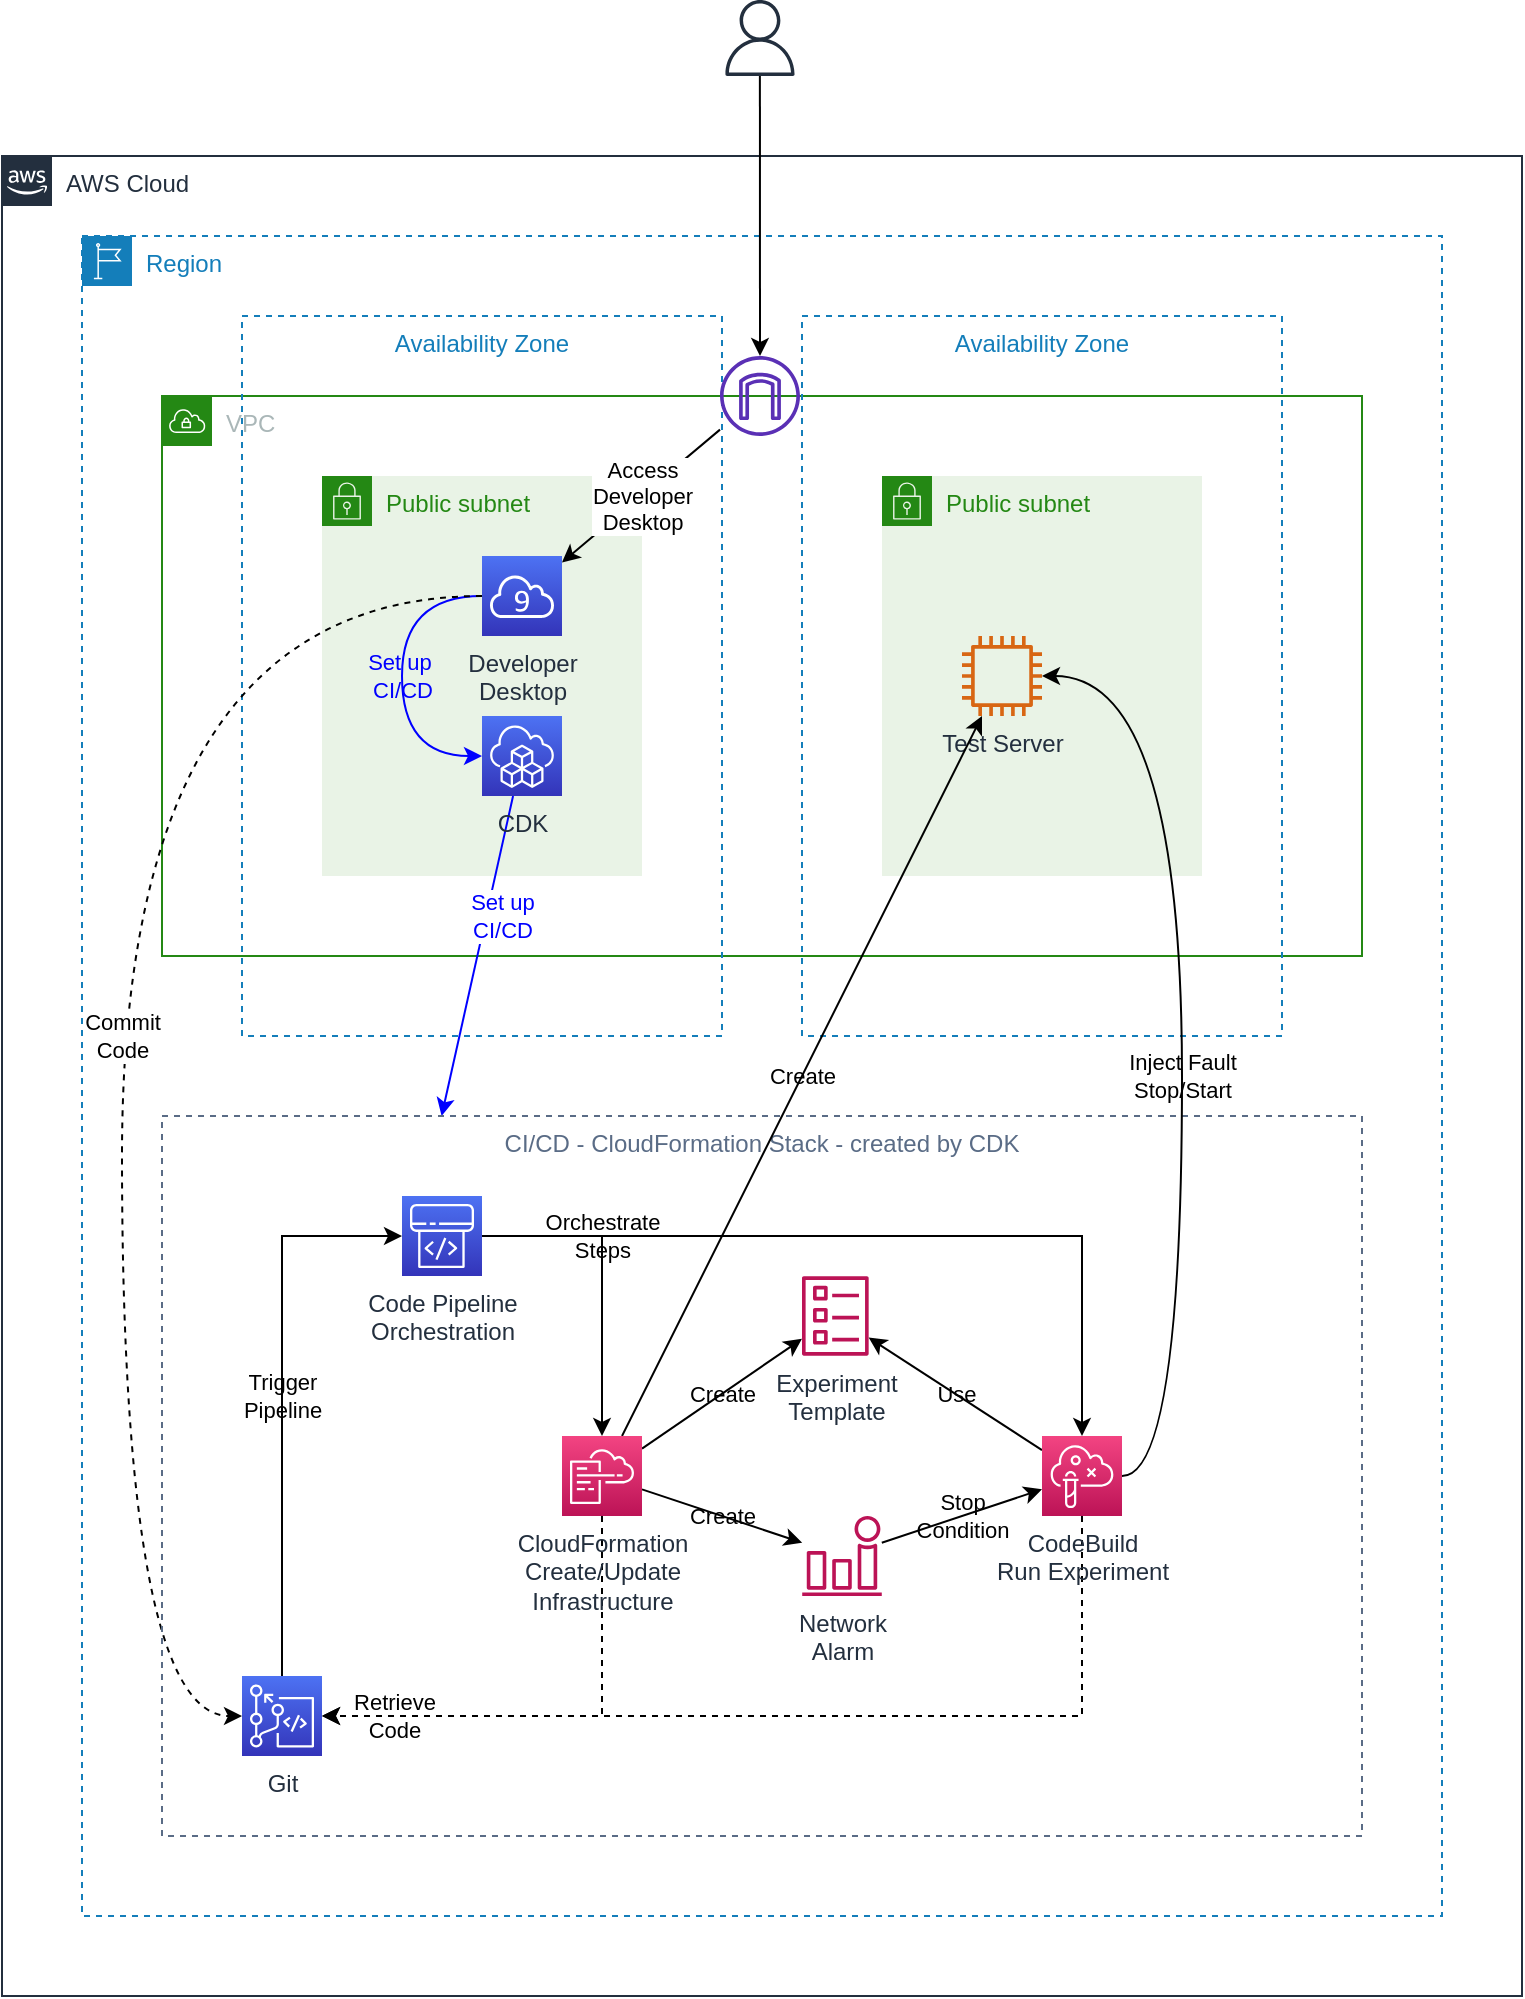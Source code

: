 <mxfile version="14.6.13" type="device"><diagram id="-xoFR7a4HKE300b-0tRi" name="Page-1"><mxGraphModel dx="946" dy="680" grid="1" gridSize="10" guides="1" tooltips="1" connect="1" arrows="1" fold="1" page="1" pageScale="1" pageWidth="850" pageHeight="1100" math="0" shadow="0"><root><mxCell id="0"/><mxCell id="1" parent="0"/><mxCell id="9P1diAjYhTQcRiJ22vYs-1" value="AWS Cloud" style="points=[[0,0],[0.25,0],[0.5,0],[0.75,0],[1,0],[1,0.25],[1,0.5],[1,0.75],[1,1],[0.75,1],[0.5,1],[0.25,1],[0,1],[0,0.75],[0,0.5],[0,0.25]];outlineConnect=0;gradientColor=none;html=1;whiteSpace=wrap;fontSize=12;fontStyle=0;shape=mxgraph.aws4.group;grIcon=mxgraph.aws4.group_aws_cloud_alt;strokeColor=#232F3E;fillColor=none;verticalAlign=top;align=left;spacingLeft=30;fontColor=#232F3E;dashed=0;" parent="1" vertex="1"><mxGeometry x="80" y="80" width="760" height="920" as="geometry"/></mxCell><mxCell id="9P1diAjYhTQcRiJ22vYs-2" value="Region" style="points=[[0,0],[0.25,0],[0.5,0],[0.75,0],[1,0],[1,0.25],[1,0.5],[1,0.75],[1,1],[0.75,1],[0.5,1],[0.25,1],[0,1],[0,0.75],[0,0.5],[0,0.25]];outlineConnect=0;gradientColor=none;html=1;whiteSpace=wrap;fontSize=12;fontStyle=0;shape=mxgraph.aws4.group;grIcon=mxgraph.aws4.group_region;strokeColor=#147EBA;fillColor=none;verticalAlign=top;align=left;spacingLeft=30;fontColor=#147EBA;dashed=1;" parent="1" vertex="1"><mxGeometry x="120" y="120" width="680" height="840" as="geometry"/></mxCell><mxCell id="9P1diAjYhTQcRiJ22vYs-12" value="VPC" style="points=[[0,0],[0.25,0],[0.5,0],[0.75,0],[1,0],[1,0.25],[1,0.5],[1,0.75],[1,1],[0.75,1],[0.5,1],[0.25,1],[0,1],[0,0.75],[0,0.5],[0,0.25]];outlineConnect=0;gradientColor=none;html=1;whiteSpace=wrap;fontSize=12;fontStyle=0;shape=mxgraph.aws4.group;grIcon=mxgraph.aws4.group_vpc;strokeColor=#248814;fillColor=none;verticalAlign=top;align=left;spacingLeft=30;fontColor=#AAB7B8;dashed=0;" parent="1" vertex="1"><mxGeometry x="160" y="200" width="600" height="280" as="geometry"/></mxCell><mxCell id="9P1diAjYhTQcRiJ22vYs-3" value="Availability Zone" style="fillColor=none;strokeColor=#147EBA;dashed=1;verticalAlign=top;fontStyle=0;fontColor=#147EBA;" parent="1" vertex="1"><mxGeometry x="200" y="160" width="240" height="360" as="geometry"/></mxCell><mxCell id="9P1diAjYhTQcRiJ22vYs-4" value="Availability Zone" style="fillColor=none;strokeColor=#147EBA;dashed=1;verticalAlign=top;fontStyle=0;fontColor=#147EBA;" parent="1" vertex="1"><mxGeometry x="480" y="160" width="240" height="360" as="geometry"/></mxCell><mxCell id="9P1diAjYhTQcRiJ22vYs-6" value="Public subnet" style="points=[[0,0],[0.25,0],[0.5,0],[0.75,0],[1,0],[1,0.25],[1,0.5],[1,0.75],[1,1],[0.75,1],[0.5,1],[0.25,1],[0,1],[0,0.75],[0,0.5],[0,0.25]];outlineConnect=0;gradientColor=none;html=1;whiteSpace=wrap;fontSize=12;fontStyle=0;shape=mxgraph.aws4.group;grIcon=mxgraph.aws4.group_security_group;grStroke=0;strokeColor=#248814;fillColor=#E9F3E6;verticalAlign=top;align=left;spacingLeft=30;fontColor=#248814;dashed=0;" parent="1" vertex="1"><mxGeometry x="240" y="240" width="160" height="200" as="geometry"/></mxCell><mxCell id="9P1diAjYhTQcRiJ22vYs-10" value="Public subnet" style="points=[[0,0],[0.25,0],[0.5,0],[0.75,0],[1,0],[1,0.25],[1,0.5],[1,0.75],[1,1],[0.75,1],[0.5,1],[0.25,1],[0,1],[0,0.75],[0,0.5],[0,0.25]];outlineConnect=0;gradientColor=none;html=1;whiteSpace=wrap;fontSize=12;fontStyle=0;shape=mxgraph.aws4.group;grIcon=mxgraph.aws4.group_security_group;grStroke=0;strokeColor=#248814;fillColor=#E9F3E6;verticalAlign=top;align=left;spacingLeft=30;fontColor=#248814;dashed=0;" parent="1" vertex="1"><mxGeometry x="520" y="240" width="160" height="200" as="geometry"/></mxCell><mxCell id="9P1diAjYhTQcRiJ22vYs-9" value="Test Server" style="outlineConnect=0;fontColor=#232F3E;gradientColor=none;fillColor=#D86613;strokeColor=none;dashed=0;verticalLabelPosition=bottom;verticalAlign=top;align=center;html=1;fontSize=12;fontStyle=0;aspect=fixed;pointerEvents=1;shape=mxgraph.aws4.instance2;" parent="1" vertex="1"><mxGeometry x="560" y="320" width="40" height="40" as="geometry"/></mxCell><mxCell id="nNg1z3e8vh-qsfAf0z2k-4" value="Access&lt;br&gt;Developer&lt;br&gt;Desktop" style="rounded=0;orthogonalLoop=1;jettySize=auto;html=1;" edge="1" parent="1" source="9P1diAjYhTQcRiJ22vYs-11" target="nNg1z3e8vh-qsfAf0z2k-3"><mxGeometry relative="1" as="geometry"/></mxCell><mxCell id="9P1diAjYhTQcRiJ22vYs-11" value="" style="outlineConnect=0;fontColor=#232F3E;gradientColor=none;fillColor=#5A30B5;strokeColor=none;dashed=0;verticalLabelPosition=bottom;verticalAlign=top;align=center;html=1;fontSize=12;fontStyle=0;aspect=fixed;pointerEvents=1;shape=mxgraph.aws4.internet_gateway;" parent="1" vertex="1"><mxGeometry x="439" y="180" width="40" height="40" as="geometry"/></mxCell><mxCell id="9P1diAjYhTQcRiJ22vYs-19" style="edgeStyle=orthogonalEdgeStyle;curved=1;rounded=0;orthogonalLoop=1;jettySize=auto;html=1;" parent="1" source="9P1diAjYhTQcRiJ22vYs-18" target="9P1diAjYhTQcRiJ22vYs-11" edge="1"><mxGeometry relative="1" as="geometry"/></mxCell><mxCell id="9P1diAjYhTQcRiJ22vYs-18" value="" style="outlineConnect=0;fontColor=#232F3E;gradientColor=none;fillColor=#232F3E;strokeColor=none;dashed=0;verticalLabelPosition=bottom;verticalAlign=top;align=center;html=1;fontSize=12;fontStyle=0;aspect=fixed;pointerEvents=1;shape=mxgraph.aws4.user;" parent="1" vertex="1"><mxGeometry x="440" y="2" width="38" height="38" as="geometry"/></mxCell><mxCell id="nNg1z3e8vh-qsfAf0z2k-15" value="Set up&lt;br&gt;CI/CD" style="edgeStyle=none;rounded=0;orthogonalLoop=1;jettySize=auto;html=1;entryX=0.233;entryY=0;entryDx=0;entryDy=0;entryPerimeter=0;strokeColor=#0000FF;fontColor=#0000FF;" edge="1" parent="1" source="nNg1z3e8vh-qsfAf0z2k-2" target="nNg1z3e8vh-qsfAf0z2k-7"><mxGeometry x="-0.271" y="8" relative="1" as="geometry"><mxPoint as="offset"/></mxGeometry></mxCell><mxCell id="nNg1z3e8vh-qsfAf0z2k-2" value="CDK" style="points=[[0,0,0],[0.25,0,0],[0.5,0,0],[0.75,0,0],[1,0,0],[0,1,0],[0.25,1,0],[0.5,1,0],[0.75,1,0],[1,1,0],[0,0.25,0],[0,0.5,0],[0,0.75,0],[1,0.25,0],[1,0.5,0],[1,0.75,0]];outlineConnect=0;fontColor=#232F3E;gradientColor=#4D72F3;gradientDirection=north;fillColor=#3334B9;strokeColor=#ffffff;dashed=0;verticalLabelPosition=bottom;verticalAlign=top;align=center;html=1;fontSize=12;fontStyle=0;aspect=fixed;shape=mxgraph.aws4.resourceIcon;resIcon=mxgraph.aws4.cloud_development_kit;" vertex="1" parent="1"><mxGeometry x="320" y="360" width="40" height="40" as="geometry"/></mxCell><mxCell id="nNg1z3e8vh-qsfAf0z2k-5" value="Set up&amp;nbsp;&lt;br&gt;CI/CD" style="edgeStyle=orthogonalEdgeStyle;rounded=0;orthogonalLoop=1;jettySize=auto;html=1;curved=1;labelBackgroundColor=none;strokeColor=#0000FF;fontColor=#0000FF;" edge="1" parent="1" source="nNg1z3e8vh-qsfAf0z2k-3" target="nNg1z3e8vh-qsfAf0z2k-2"><mxGeometry relative="1" as="geometry"><Array as="points"><mxPoint x="280" y="300"/><mxPoint x="280" y="380"/></Array></mxGeometry></mxCell><mxCell id="nNg1z3e8vh-qsfAf0z2k-17" value="Commit&lt;br&gt;Code" style="edgeStyle=orthogonalEdgeStyle;curved=1;rounded=0;orthogonalLoop=1;jettySize=auto;html=1;entryX=0;entryY=0.5;entryDx=0;entryDy=0;entryPerimeter=0;dashed=1;" edge="1" parent="1" source="nNg1z3e8vh-qsfAf0z2k-3" target="nNg1z3e8vh-qsfAf0z2k-9"><mxGeometry relative="1" as="geometry"><Array as="points"><mxPoint x="140" y="300"/><mxPoint x="140" y="860"/></Array></mxGeometry></mxCell><mxCell id="nNg1z3e8vh-qsfAf0z2k-3" value="Developer&lt;br&gt;Desktop" style="points=[[0,0,0],[0.25,0,0],[0.5,0,0],[0.75,0,0],[1,0,0],[0,1,0],[0.25,1,0],[0.5,1,0],[0.75,1,0],[1,1,0],[0,0.25,0],[0,0.5,0],[0,0.75,0],[1,0.25,0],[1,0.5,0],[1,0.75,0]];outlineConnect=0;fontColor=#232F3E;gradientColor=#4D72F3;gradientDirection=north;fillColor=#3334B9;strokeColor=#ffffff;dashed=0;verticalLabelPosition=bottom;verticalAlign=top;align=center;html=1;fontSize=12;fontStyle=0;aspect=fixed;shape=mxgraph.aws4.resourceIcon;resIcon=mxgraph.aws4.cloud9;" vertex="1" parent="1"><mxGeometry x="320" y="280" width="40" height="40" as="geometry"/></mxCell><mxCell id="nNg1z3e8vh-qsfAf0z2k-7" value="CI/CD - CloudFormation Stack - created by CDK" style="fillColor=none;strokeColor=#5A6C86;dashed=1;verticalAlign=top;fontStyle=0;fontColor=#5A6C86;" vertex="1" parent="1"><mxGeometry x="160" y="560" width="600" height="360" as="geometry"/></mxCell><mxCell id="nNg1z3e8vh-qsfAf0z2k-19" style="edgeStyle=orthogonalEdgeStyle;rounded=0;orthogonalLoop=1;jettySize=auto;html=1;labelBackgroundColor=none;fontColor=#000000;strokeColor=#000000;" edge="1" parent="1" source="nNg1z3e8vh-qsfAf0z2k-6" target="nNg1z3e8vh-qsfAf0z2k-10"><mxGeometry relative="1" as="geometry"/></mxCell><mxCell id="nNg1z3e8vh-qsfAf0z2k-23" value="Orchestrate&lt;br&gt;Steps" style="edgeStyle=orthogonalEdgeStyle;rounded=0;orthogonalLoop=1;jettySize=auto;html=1;labelBackgroundColor=none;fontColor=#000000;strokeColor=#000000;" edge="1" parent="1" source="nNg1z3e8vh-qsfAf0z2k-6" target="nNg1z3e8vh-qsfAf0z2k-22"><mxGeometry x="-0.7" relative="1" as="geometry"><mxPoint as="offset"/></mxGeometry></mxCell><mxCell id="nNg1z3e8vh-qsfAf0z2k-6" value="Code Pipeline&lt;br&gt;Orchestration" style="points=[[0,0,0],[0.25,0,0],[0.5,0,0],[0.75,0,0],[1,0,0],[0,1,0],[0.25,1,0],[0.5,1,0],[0.75,1,0],[1,1,0],[0,0.25,0],[0,0.5,0],[0,0.75,0],[1,0.25,0],[1,0.5,0],[1,0.75,0]];outlineConnect=0;fontColor=#232F3E;gradientColor=#4D72F3;gradientDirection=north;fillColor=#3334B9;strokeColor=#ffffff;dashed=0;verticalLabelPosition=bottom;verticalAlign=top;align=center;html=1;fontSize=12;fontStyle=0;aspect=fixed;shape=mxgraph.aws4.resourceIcon;resIcon=mxgraph.aws4.codepipeline;" vertex="1" parent="1"><mxGeometry x="280" y="600" width="40" height="40" as="geometry"/></mxCell><mxCell id="nNg1z3e8vh-qsfAf0z2k-18" value="Trigger&lt;br&gt;Pipeline" style="edgeStyle=orthogonalEdgeStyle;rounded=0;orthogonalLoop=1;jettySize=auto;html=1;entryX=0;entryY=0.5;entryDx=0;entryDy=0;entryPerimeter=0;labelBackgroundColor=none;" edge="1" parent="1" source="nNg1z3e8vh-qsfAf0z2k-9" target="nNg1z3e8vh-qsfAf0z2k-6"><mxGeometry relative="1" as="geometry"><Array as="points"><mxPoint x="220" y="620"/></Array></mxGeometry></mxCell><mxCell id="nNg1z3e8vh-qsfAf0z2k-9" value="Git" style="points=[[0,0,0],[0.25,0,0],[0.5,0,0],[0.75,0,0],[1,0,0],[0,1,0],[0.25,1,0],[0.5,1,0],[0.75,1,0],[1,1,0],[0,0.25,0],[0,0.5,0],[0,0.75,0],[1,0.25,0],[1,0.5,0],[1,0.75,0]];outlineConnect=0;fontColor=#232F3E;gradientColor=#4D72F3;gradientDirection=north;fillColor=#3334B9;strokeColor=#ffffff;dashed=0;verticalLabelPosition=bottom;verticalAlign=top;align=center;html=1;fontSize=12;fontStyle=0;aspect=fixed;shape=mxgraph.aws4.resourceIcon;resIcon=mxgraph.aws4.codecommit;" vertex="1" parent="1"><mxGeometry x="200" y="840" width="40" height="40" as="geometry"/></mxCell><mxCell id="nNg1z3e8vh-qsfAf0z2k-20" value="Retrieve&lt;br&gt;Code" style="edgeStyle=orthogonalEdgeStyle;rounded=0;orthogonalLoop=1;jettySize=auto;html=1;entryX=1;entryY=0.5;entryDx=0;entryDy=0;entryPerimeter=0;labelBackgroundColor=none;fontColor=#000000;strokeColor=#000000;dashed=1;" edge="1" parent="1" source="nNg1z3e8vh-qsfAf0z2k-10" target="nNg1z3e8vh-qsfAf0z2k-9"><mxGeometry x="0.7" relative="1" as="geometry"><Array as="points"><mxPoint x="380" y="860"/></Array><mxPoint as="offset"/></mxGeometry></mxCell><mxCell id="nNg1z3e8vh-qsfAf0z2k-25" value="Create" style="rounded=0;orthogonalLoop=1;jettySize=auto;html=1;labelBackgroundColor=none;fontColor=#000000;strokeColor=#000000;" edge="1" parent="1" source="nNg1z3e8vh-qsfAf0z2k-10" target="nNg1z3e8vh-qsfAf0z2k-12"><mxGeometry relative="1" as="geometry"/></mxCell><mxCell id="nNg1z3e8vh-qsfAf0z2k-26" value="Create" style="edgeStyle=none;rounded=0;orthogonalLoop=1;jettySize=auto;html=1;labelBackgroundColor=none;fontColor=#000000;strokeColor=#000000;" edge="1" parent="1" source="nNg1z3e8vh-qsfAf0z2k-10" target="nNg1z3e8vh-qsfAf0z2k-11"><mxGeometry relative="1" as="geometry"/></mxCell><mxCell id="nNg1z3e8vh-qsfAf0z2k-27" value="Create" style="edgeStyle=none;rounded=0;orthogonalLoop=1;jettySize=auto;html=1;labelBackgroundColor=none;fontColor=#000000;strokeColor=#000000;" edge="1" parent="1" source="nNg1z3e8vh-qsfAf0z2k-10" target="9P1diAjYhTQcRiJ22vYs-9"><mxGeometry relative="1" as="geometry"/></mxCell><mxCell id="nNg1z3e8vh-qsfAf0z2k-10" value="CloudFormation&lt;br&gt;Create/Update&lt;br&gt;Infrastructure" style="points=[[0,0,0],[0.25,0,0],[0.5,0,0],[0.75,0,0],[1,0,0],[0,1,0],[0.25,1,0],[0.5,1,0],[0.75,1,0],[1,1,0],[0,0.25,0],[0,0.5,0],[0,0.75,0],[1,0.25,0],[1,0.5,0],[1,0.75,0]];points=[[0,0,0],[0.25,0,0],[0.5,0,0],[0.75,0,0],[1,0,0],[0,1,0],[0.25,1,0],[0.5,1,0],[0.75,1,0],[1,1,0],[0,0.25,0],[0,0.5,0],[0,0.75,0],[1,0.25,0],[1,0.5,0],[1,0.75,0]];outlineConnect=0;fontColor=#232F3E;gradientColor=#F34482;gradientDirection=north;fillColor=#BC1356;strokeColor=#ffffff;dashed=0;verticalLabelPosition=bottom;verticalAlign=top;align=center;html=1;fontSize=12;fontStyle=0;aspect=fixed;shape=mxgraph.aws4.resourceIcon;resIcon=mxgraph.aws4.cloudformation;" vertex="1" parent="1"><mxGeometry x="360" y="720" width="40" height="40" as="geometry"/></mxCell><mxCell id="nNg1z3e8vh-qsfAf0z2k-29" value="Stop&lt;br&gt;Condition" style="edgeStyle=none;rounded=0;orthogonalLoop=1;jettySize=auto;html=1;labelBackgroundColor=none;fontColor=#000000;strokeColor=#000000;" edge="1" parent="1" source="nNg1z3e8vh-qsfAf0z2k-11" target="nNg1z3e8vh-qsfAf0z2k-22"><mxGeometry relative="1" as="geometry"/></mxCell><mxCell id="nNg1z3e8vh-qsfAf0z2k-11" value="Network&lt;br&gt;Alarm" style="outlineConnect=0;fontColor=#232F3E;gradientColor=none;fillColor=#BC1356;strokeColor=none;dashed=0;verticalLabelPosition=bottom;verticalAlign=top;align=center;html=1;fontSize=12;fontStyle=0;aspect=fixed;pointerEvents=1;shape=mxgraph.aws4.alarm;" vertex="1" parent="1"><mxGeometry x="480.0" y="760" width="40" height="40" as="geometry"/></mxCell><mxCell id="nNg1z3e8vh-qsfAf0z2k-12" value="Experiment&lt;br&gt;Template" style="outlineConnect=0;fontColor=#232F3E;gradientColor=none;fillColor=#BC1356;strokeColor=none;dashed=0;verticalLabelPosition=bottom;verticalAlign=top;align=center;html=1;fontSize=12;fontStyle=0;aspect=fixed;pointerEvents=1;shape=mxgraph.aws4.template;" vertex="1" parent="1"><mxGeometry x="480.0" y="640" width="33.33" height="40" as="geometry"/></mxCell><mxCell id="nNg1z3e8vh-qsfAf0z2k-24" style="edgeStyle=orthogonalEdgeStyle;rounded=0;orthogonalLoop=1;jettySize=auto;html=1;entryX=1;entryY=0.5;entryDx=0;entryDy=0;entryPerimeter=0;labelBackgroundColor=none;fontColor=#000000;strokeColor=#000000;dashed=1;" edge="1" parent="1" source="nNg1z3e8vh-qsfAf0z2k-22" target="nNg1z3e8vh-qsfAf0z2k-9"><mxGeometry relative="1" as="geometry"><Array as="points"><mxPoint x="620" y="860"/></Array></mxGeometry></mxCell><mxCell id="nNg1z3e8vh-qsfAf0z2k-28" value="Use" style="edgeStyle=none;rounded=0;orthogonalLoop=1;jettySize=auto;html=1;labelBackgroundColor=none;fontColor=#000000;strokeColor=#000000;" edge="1" parent="1" source="nNg1z3e8vh-qsfAf0z2k-22" target="nNg1z3e8vh-qsfAf0z2k-12"><mxGeometry relative="1" as="geometry"/></mxCell><mxCell id="nNg1z3e8vh-qsfAf0z2k-30" value="Inject Fault&lt;br&gt;Stop/Start" style="edgeStyle=orthogonalEdgeStyle;rounded=0;orthogonalLoop=1;jettySize=auto;html=1;labelBackgroundColor=none;fontColor=#000000;strokeColor=#000000;curved=1;" edge="1" parent="1" source="nNg1z3e8vh-qsfAf0z2k-22" target="9P1diAjYhTQcRiJ22vYs-9"><mxGeometry x="-0.08" relative="1" as="geometry"><Array as="points"><mxPoint x="670" y="740"/><mxPoint x="670" y="340"/></Array><mxPoint as="offset"/></mxGeometry></mxCell><mxCell id="nNg1z3e8vh-qsfAf0z2k-22" value="CodeBuild&lt;br&gt;Run Experiment" style="points=[[0,0,0],[0.25,0,0],[0.5,0,0],[0.75,0,0],[1,0,0],[0,1,0],[0.25,1,0],[0.5,1,0],[0.75,1,0],[1,1,0],[0,0.25,0],[0,0.5,0],[0,0.75,0],[1,0.25,0],[1,0.5,0],[1,0.75,0]];points=[[0,0,0],[0.25,0,0],[0.5,0,0],[0.75,0,0],[1,0,0],[0,1,0],[0.25,1,0],[0.5,1,0],[0.75,1,0],[1,1,0],[0,0.25,0],[0,0.5,0],[0,0.75,0],[1,0.25,0],[1,0.5,0],[1,0.75,0]];outlineConnect=0;fontColor=#232F3E;gradientColor=#F34482;gradientDirection=north;fillColor=#BC1356;strokeColor=#ffffff;dashed=0;verticalLabelPosition=bottom;verticalAlign=top;align=center;html=1;fontSize=12;fontStyle=0;aspect=fixed;shape=mxgraph.aws4.resourceIcon;resIcon=mxgraph.aws4.fault_injection_simulator;" vertex="1" parent="1"><mxGeometry x="600" y="720" width="40" height="40" as="geometry"/></mxCell></root></mxGraphModel></diagram></mxfile>